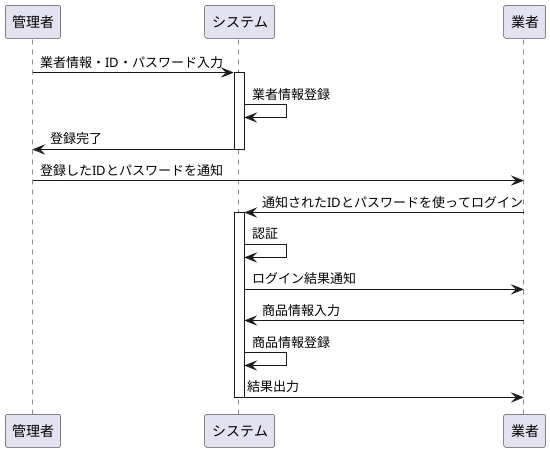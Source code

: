 @startuml RegisterTraders
participant "管理者" as Admin
participant "システム" as System
participant "業者" as Trader

Admin -> System: 業者情報・ID・パスワード入力
activate System
System -> System: 業者情報登録
System -> Admin: 登録完了
deactivate System
Admin -> Trader: 登録したIDとパスワードを通知

Trader -> System: 通知されたIDとパスワードを使ってログイン
activate System
System -> System: 認証
System -> Trader: ログイン結果通知

Trader -> System: 商品情報入力
System -> System: 商品情報登録
System -> Trader: 結果出力
deactivate System
@end
